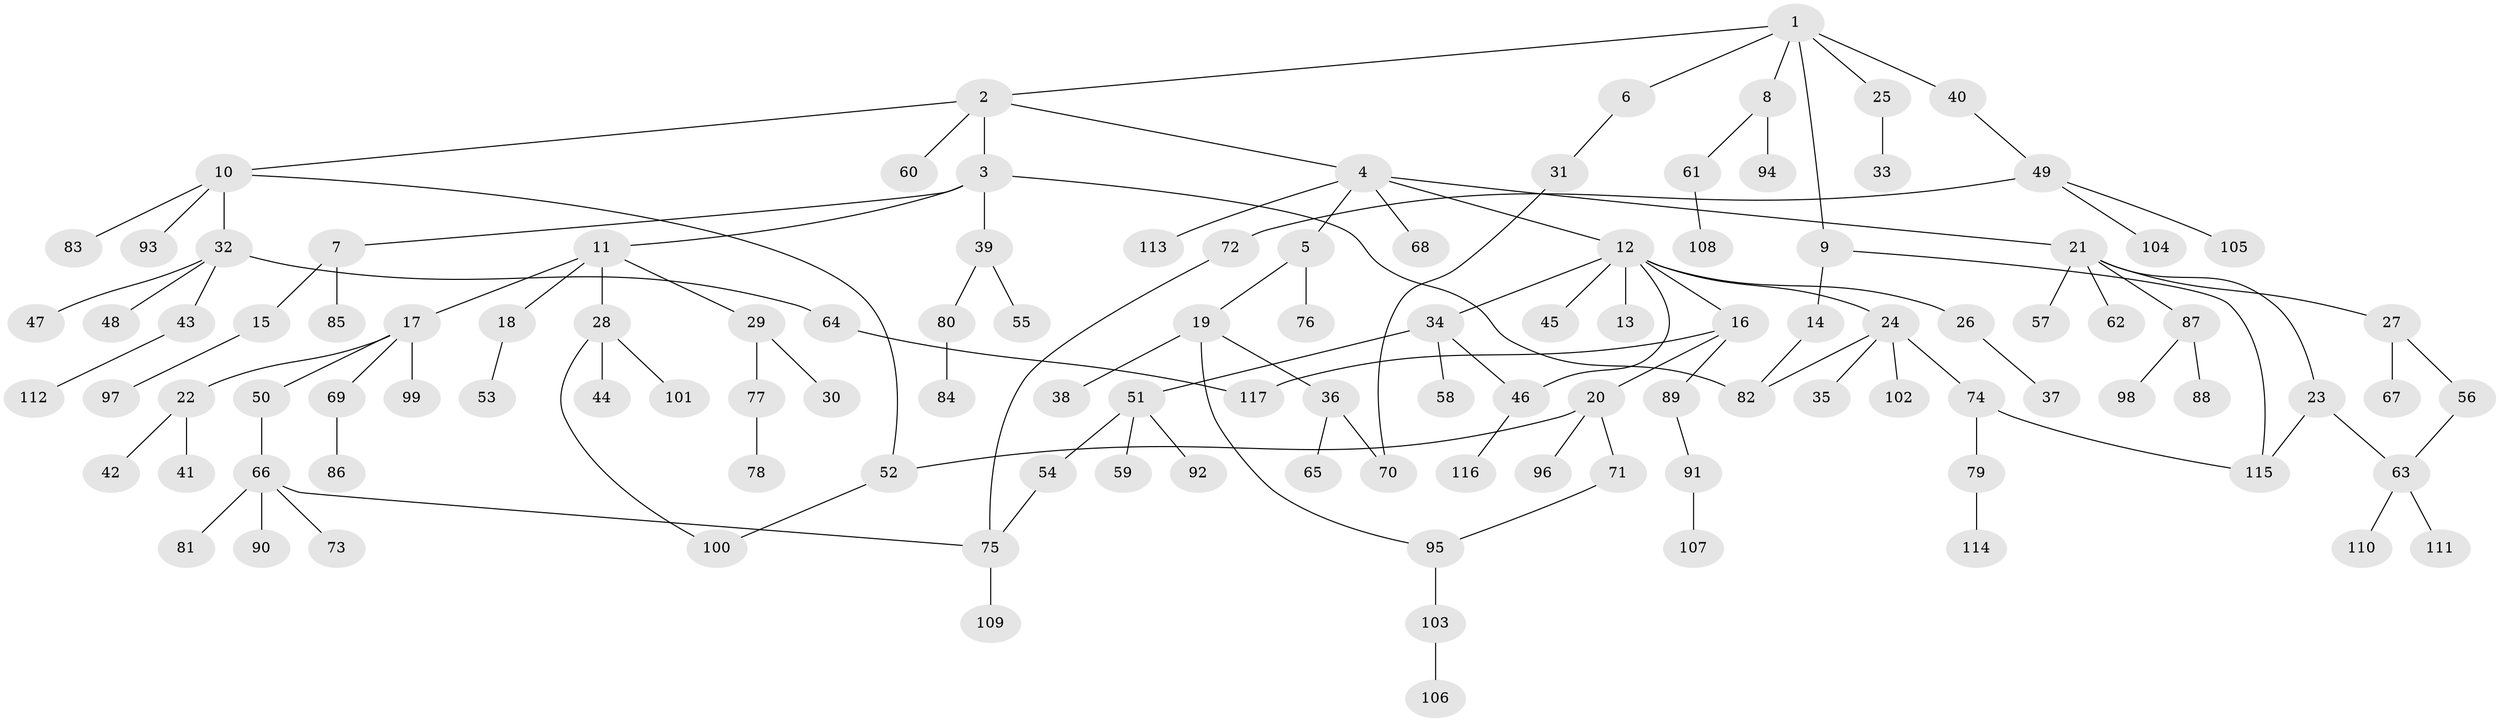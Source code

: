 // Generated by graph-tools (version 1.1) at 2025/01/03/09/25 03:01:02]
// undirected, 117 vertices, 129 edges
graph export_dot {
graph [start="1"]
  node [color=gray90,style=filled];
  1;
  2;
  3;
  4;
  5;
  6;
  7;
  8;
  9;
  10;
  11;
  12;
  13;
  14;
  15;
  16;
  17;
  18;
  19;
  20;
  21;
  22;
  23;
  24;
  25;
  26;
  27;
  28;
  29;
  30;
  31;
  32;
  33;
  34;
  35;
  36;
  37;
  38;
  39;
  40;
  41;
  42;
  43;
  44;
  45;
  46;
  47;
  48;
  49;
  50;
  51;
  52;
  53;
  54;
  55;
  56;
  57;
  58;
  59;
  60;
  61;
  62;
  63;
  64;
  65;
  66;
  67;
  68;
  69;
  70;
  71;
  72;
  73;
  74;
  75;
  76;
  77;
  78;
  79;
  80;
  81;
  82;
  83;
  84;
  85;
  86;
  87;
  88;
  89;
  90;
  91;
  92;
  93;
  94;
  95;
  96;
  97;
  98;
  99;
  100;
  101;
  102;
  103;
  104;
  105;
  106;
  107;
  108;
  109;
  110;
  111;
  112;
  113;
  114;
  115;
  116;
  117;
  1 -- 2;
  1 -- 6;
  1 -- 8;
  1 -- 9;
  1 -- 25;
  1 -- 40;
  2 -- 3;
  2 -- 4;
  2 -- 10;
  2 -- 60;
  3 -- 7;
  3 -- 11;
  3 -- 39;
  3 -- 82;
  4 -- 5;
  4 -- 12;
  4 -- 21;
  4 -- 68;
  4 -- 113;
  5 -- 19;
  5 -- 76;
  6 -- 31;
  7 -- 15;
  7 -- 85;
  8 -- 61;
  8 -- 94;
  9 -- 14;
  9 -- 115;
  10 -- 32;
  10 -- 83;
  10 -- 93;
  10 -- 52;
  11 -- 17;
  11 -- 18;
  11 -- 28;
  11 -- 29;
  12 -- 13;
  12 -- 16;
  12 -- 24;
  12 -- 26;
  12 -- 34;
  12 -- 45;
  12 -- 46;
  14 -- 82;
  15 -- 97;
  16 -- 20;
  16 -- 89;
  16 -- 117;
  17 -- 22;
  17 -- 50;
  17 -- 69;
  17 -- 99;
  18 -- 53;
  19 -- 36;
  19 -- 38;
  19 -- 95;
  20 -- 52;
  20 -- 71;
  20 -- 96;
  21 -- 23;
  21 -- 27;
  21 -- 57;
  21 -- 62;
  21 -- 87;
  22 -- 41;
  22 -- 42;
  23 -- 63;
  23 -- 115;
  24 -- 35;
  24 -- 74;
  24 -- 82;
  24 -- 102;
  25 -- 33;
  26 -- 37;
  27 -- 56;
  27 -- 67;
  28 -- 44;
  28 -- 100;
  28 -- 101;
  29 -- 30;
  29 -- 77;
  31 -- 70;
  32 -- 43;
  32 -- 47;
  32 -- 48;
  32 -- 64;
  34 -- 51;
  34 -- 58;
  34 -- 46;
  36 -- 65;
  36 -- 70;
  39 -- 55;
  39 -- 80;
  40 -- 49;
  43 -- 112;
  46 -- 116;
  49 -- 72;
  49 -- 104;
  49 -- 105;
  50 -- 66;
  51 -- 54;
  51 -- 59;
  51 -- 92;
  52 -- 100;
  54 -- 75;
  56 -- 63;
  61 -- 108;
  63 -- 110;
  63 -- 111;
  64 -- 117;
  66 -- 73;
  66 -- 75;
  66 -- 81;
  66 -- 90;
  69 -- 86;
  71 -- 95;
  72 -- 75;
  74 -- 79;
  74 -- 115;
  75 -- 109;
  77 -- 78;
  79 -- 114;
  80 -- 84;
  87 -- 88;
  87 -- 98;
  89 -- 91;
  91 -- 107;
  95 -- 103;
  103 -- 106;
}
